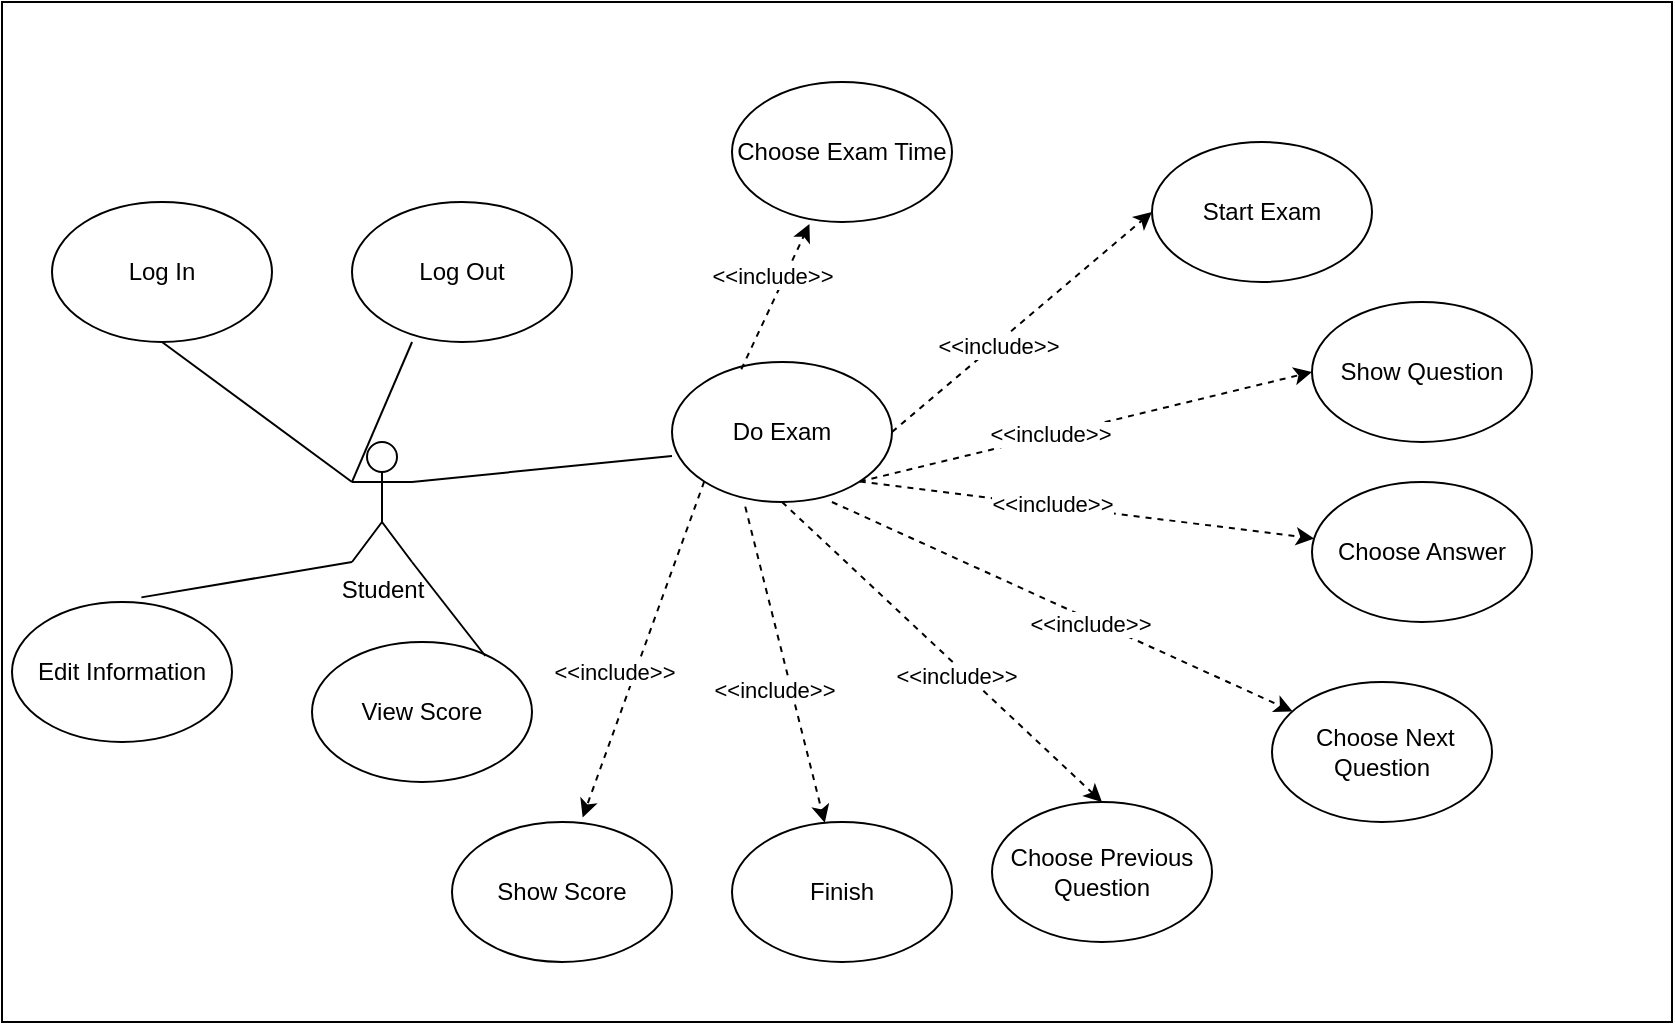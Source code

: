<mxfile version="13.9.9" type="device"><diagram id="BRn06Lk2vWopGh5p_ygZ" name="Page-1"><mxGraphModel dx="768" dy="1628" grid="1" gridSize="10" guides="1" tooltips="1" connect="1" arrows="1" fold="1" page="1" pageScale="1" pageWidth="850" pageHeight="1100" math="0" shadow="0"><root><mxCell id="0"/><mxCell id="1" parent="0"/><mxCell id="mMZAgvU-d-7FhTr2V6_J-1" value="" style="rounded=0;whiteSpace=wrap;html=1;" vertex="1" parent="1"><mxGeometry x="5" y="-30" width="835" height="510" as="geometry"/></mxCell><mxCell id="WZQ59VO9jSYbkSwyrVbG-1" value="Student" style="shape=umlActor;verticalLabelPosition=bottom;verticalAlign=top;html=1;outlineConnect=0;" parent="1" vertex="1"><mxGeometry x="180" y="190" width="30" height="60" as="geometry"/></mxCell><mxCell id="WZQ59VO9jSYbkSwyrVbG-2" value="Log In" style="ellipse;whiteSpace=wrap;html=1;" parent="1" vertex="1"><mxGeometry x="30" y="70" width="110" height="70" as="geometry"/></mxCell><mxCell id="WZQ59VO9jSYbkSwyrVbG-3" value="Log Out" style="ellipse;whiteSpace=wrap;html=1;" parent="1" vertex="1"><mxGeometry x="180" y="70" width="110" height="70" as="geometry"/></mxCell><mxCell id="WZQ59VO9jSYbkSwyrVbG-4" value="" style="endArrow=none;html=1;exitX=0.5;exitY=1;exitDx=0;exitDy=0;entryX=0;entryY=0.333;entryDx=0;entryDy=0;entryPerimeter=0;" parent="1" source="WZQ59VO9jSYbkSwyrVbG-2" target="WZQ59VO9jSYbkSwyrVbG-1" edge="1"><mxGeometry width="50" height="50" relative="1" as="geometry"><mxPoint x="370" y="300" as="sourcePoint"/><mxPoint x="420" y="250" as="targetPoint"/></mxGeometry></mxCell><mxCell id="WZQ59VO9jSYbkSwyrVbG-5" value="" style="endArrow=none;html=1;exitX=0;exitY=0.333;exitDx=0;exitDy=0;exitPerimeter=0;entryX=0.273;entryY=1;entryDx=0;entryDy=0;entryPerimeter=0;" parent="1" source="WZQ59VO9jSYbkSwyrVbG-1" target="WZQ59VO9jSYbkSwyrVbG-3" edge="1"><mxGeometry width="50" height="50" relative="1" as="geometry"><mxPoint x="370" y="300" as="sourcePoint"/><mxPoint x="420" y="250" as="targetPoint"/></mxGeometry></mxCell><mxCell id="WZQ59VO9jSYbkSwyrVbG-6" value="Do Exam" style="ellipse;whiteSpace=wrap;html=1;" parent="1" vertex="1"><mxGeometry x="340" y="150" width="110" height="70" as="geometry"/></mxCell><mxCell id="WZQ59VO9jSYbkSwyrVbG-7" value="Choose Exam Time" style="ellipse;whiteSpace=wrap;html=1;" parent="1" vertex="1"><mxGeometry x="370" y="10" width="110" height="70" as="geometry"/></mxCell><mxCell id="WZQ59VO9jSYbkSwyrVbG-8" value="Start Exam" style="ellipse;whiteSpace=wrap;html=1;" parent="1" vertex="1"><mxGeometry x="580" y="40" width="110" height="70" as="geometry"/></mxCell><mxCell id="WZQ59VO9jSYbkSwyrVbG-9" value="Show Question" style="ellipse;whiteSpace=wrap;html=1;" parent="1" vertex="1"><mxGeometry x="660" y="120" width="110" height="70" as="geometry"/></mxCell><mxCell id="WZQ59VO9jSYbkSwyrVbG-10" value="" style="endArrow=classic;dashed=1;html=1;exitX=0.315;exitY=0.052;exitDx=0;exitDy=0;exitPerimeter=0;entryX=0.352;entryY=1.014;entryDx=0;entryDy=0;entryPerimeter=0;endFill=1;" parent="1" source="WZQ59VO9jSYbkSwyrVbG-6" target="WZQ59VO9jSYbkSwyrVbG-7" edge="1"><mxGeometry width="50" height="50" relative="1" as="geometry"><mxPoint x="400" y="80" as="sourcePoint"/><mxPoint x="450" y="30" as="targetPoint"/></mxGeometry></mxCell><mxCell id="WZQ59VO9jSYbkSwyrVbG-11" value="&amp;lt;&amp;lt;include&amp;gt;&amp;gt;" style="edgeLabel;html=1;align=center;verticalAlign=middle;resizable=0;points=[];" parent="WZQ59VO9jSYbkSwyrVbG-10" vertex="1" connectable="0"><mxGeometry x="0.193" y="-2" relative="1" as="geometry"><mxPoint x="-7.52" y="-3.98" as="offset"/></mxGeometry></mxCell><mxCell id="WZQ59VO9jSYbkSwyrVbG-12" value="" style="endArrow=classic;dashed=1;html=1;exitX=1;exitY=0.5;exitDx=0;exitDy=0;entryX=0;entryY=0.5;entryDx=0;entryDy=0;endFill=1;" parent="1" source="WZQ59VO9jSYbkSwyrVbG-6" target="WZQ59VO9jSYbkSwyrVbG-8" edge="1"><mxGeometry width="50" height="50" relative="1" as="geometry"><mxPoint x="450.0" y="149.32" as="sourcePoint"/><mxPoint x="555.96" y="120.0" as="targetPoint"/></mxGeometry></mxCell><mxCell id="WZQ59VO9jSYbkSwyrVbG-13" value="&amp;lt;&amp;lt;include&amp;gt;&amp;gt;" style="edgeLabel;html=1;align=center;verticalAlign=middle;resizable=0;points=[];" parent="WZQ59VO9jSYbkSwyrVbG-12" vertex="1" connectable="0"><mxGeometry x="-0.201" y="-1" relative="1" as="geometry"><mxPoint as="offset"/></mxGeometry></mxCell><mxCell id="WZQ59VO9jSYbkSwyrVbG-14" value="" style="endArrow=classic;dashed=1;html=1;exitX=1;exitY=1;exitDx=0;exitDy=0;entryX=0;entryY=0.5;entryDx=0;entryDy=0;endFill=1;" parent="1" source="WZQ59VO9jSYbkSwyrVbG-6" target="WZQ59VO9jSYbkSwyrVbG-9" edge="1"><mxGeometry width="50" height="50" relative="1" as="geometry"><mxPoint x="450" y="189.32" as="sourcePoint"/><mxPoint x="555.96" y="160.0" as="targetPoint"/></mxGeometry></mxCell><mxCell id="WZQ59VO9jSYbkSwyrVbG-15" value="&amp;lt;&amp;lt;include&amp;gt;&amp;gt;" style="edgeLabel;html=1;align=center;verticalAlign=middle;resizable=0;points=[];" parent="WZQ59VO9jSYbkSwyrVbG-14" vertex="1" connectable="0"><mxGeometry x="-0.157" y="1" relative="1" as="geometry"><mxPoint as="offset"/></mxGeometry></mxCell><mxCell id="WZQ59VO9jSYbkSwyrVbG-16" value="" style="endArrow=none;html=1;entryX=0;entryY=0.671;entryDx=0;entryDy=0;entryPerimeter=0;exitX=1;exitY=0.333;exitDx=0;exitDy=0;exitPerimeter=0;" parent="1" source="WZQ59VO9jSYbkSwyrVbG-1" target="WZQ59VO9jSYbkSwyrVbG-6" edge="1"><mxGeometry width="50" height="50" relative="1" as="geometry"><mxPoint x="250" y="230" as="sourcePoint"/><mxPoint x="220.03" y="150" as="targetPoint"/></mxGeometry></mxCell><mxCell id="WZQ59VO9jSYbkSwyrVbG-18" value="&amp;nbsp;Choose Next Question" style="ellipse;whiteSpace=wrap;html=1;" parent="1" vertex="1"><mxGeometry x="640" y="310" width="110" height="70" as="geometry"/></mxCell><mxCell id="WZQ59VO9jSYbkSwyrVbG-19" value="Choose Previous Question" style="ellipse;whiteSpace=wrap;html=1;" parent="1" vertex="1"><mxGeometry x="500" y="370" width="110" height="70" as="geometry"/></mxCell><mxCell id="WZQ59VO9jSYbkSwyrVbG-20" value="Finish" style="ellipse;whiteSpace=wrap;html=1;" parent="1" vertex="1"><mxGeometry x="370" y="380" width="110" height="70" as="geometry"/></mxCell><mxCell id="WZQ59VO9jSYbkSwyrVbG-21" value="" style="endArrow=classic;dashed=1;html=1;exitX=0.333;exitY=1.033;exitDx=0;exitDy=0;endFill=1;exitPerimeter=0;" parent="1" source="WZQ59VO9jSYbkSwyrVbG-6" target="WZQ59VO9jSYbkSwyrVbG-20" edge="1"><mxGeometry width="50" height="50" relative="1" as="geometry"><mxPoint x="336.67" y="338.32" as="sourcePoint"/><mxPoint x="519.34" y="90.33" as="targetPoint"/></mxGeometry></mxCell><mxCell id="WZQ59VO9jSYbkSwyrVbG-22" value="&amp;lt;&amp;lt;include&amp;gt;&amp;gt;" style="edgeLabel;html=1;align=center;verticalAlign=middle;resizable=0;points=[];" parent="WZQ59VO9jSYbkSwyrVbG-21" vertex="1" connectable="0"><mxGeometry x="0.193" y="-2" relative="1" as="geometry"><mxPoint x="-7.52" y="-3.98" as="offset"/></mxGeometry></mxCell><mxCell id="WZQ59VO9jSYbkSwyrVbG-23" value="" style="endArrow=classic;dashed=1;html=1;exitX=0.5;exitY=1;exitDx=0;exitDy=0;entryX=0.5;entryY=0;entryDx=0;entryDy=0;endFill=1;" parent="1" source="WZQ59VO9jSYbkSwyrVbG-6" target="WZQ59VO9jSYbkSwyrVbG-19" edge="1"><mxGeometry width="50" height="50" relative="1" as="geometry"><mxPoint x="349.98" y="340.98" as="sourcePoint"/><mxPoint x="189.32" y="382.31" as="targetPoint"/></mxGeometry></mxCell><mxCell id="WZQ59VO9jSYbkSwyrVbG-24" value="&amp;lt;&amp;lt;include&amp;gt;&amp;gt;" style="edgeLabel;html=1;align=center;verticalAlign=middle;resizable=0;points=[];" parent="WZQ59VO9jSYbkSwyrVbG-23" vertex="1" connectable="0"><mxGeometry x="0.193" y="-2" relative="1" as="geometry"><mxPoint x="-7.52" y="-3.98" as="offset"/></mxGeometry></mxCell><mxCell id="WZQ59VO9jSYbkSwyrVbG-25" value="" style="endArrow=classic;dashed=1;html=1;exitX=0.727;exitY=1;exitDx=0;exitDy=0;endFill=1;exitPerimeter=0;" parent="1" source="WZQ59VO9jSYbkSwyrVbG-6" target="WZQ59VO9jSYbkSwyrVbG-18" edge="1"><mxGeometry width="50" height="50" relative="1" as="geometry"><mxPoint x="401.35" y="335.66" as="sourcePoint"/><mxPoint x="315" y="390" as="targetPoint"/></mxGeometry></mxCell><mxCell id="WZQ59VO9jSYbkSwyrVbG-26" value="&amp;lt;&amp;lt;include&amp;gt;&amp;gt;" style="edgeLabel;html=1;align=center;verticalAlign=middle;resizable=0;points=[];" parent="WZQ59VO9jSYbkSwyrVbG-25" vertex="1" connectable="0"><mxGeometry x="0.193" y="-2" relative="1" as="geometry"><mxPoint x="-7.52" y="-3.98" as="offset"/></mxGeometry></mxCell><mxCell id="WZQ59VO9jSYbkSwyrVbG-30" value="Show Score" style="ellipse;whiteSpace=wrap;html=1;" parent="1" vertex="1"><mxGeometry x="230" y="380" width="110" height="70" as="geometry"/></mxCell><mxCell id="WZQ59VO9jSYbkSwyrVbG-33" value="View Score" style="ellipse;whiteSpace=wrap;html=1;" parent="1" vertex="1"><mxGeometry x="160" y="290" width="110" height="70" as="geometry"/></mxCell><mxCell id="WZQ59VO9jSYbkSwyrVbG-34" value="Edit Information" style="ellipse;whiteSpace=wrap;html=1;" parent="1" vertex="1"><mxGeometry x="10" y="270" width="110" height="70" as="geometry"/></mxCell><mxCell id="WZQ59VO9jSYbkSwyrVbG-35" value="" style="endArrow=none;html=1;exitX=0.588;exitY=-0.033;exitDx=0;exitDy=0;entryX=0;entryY=1;entryDx=0;entryDy=0;entryPerimeter=0;exitPerimeter=0;" parent="1" source="WZQ59VO9jSYbkSwyrVbG-34" target="WZQ59VO9jSYbkSwyrVbG-1" edge="1"><mxGeometry width="50" height="50" relative="1" as="geometry"><mxPoint x="95" y="150" as="sourcePoint"/><mxPoint x="190" y="220" as="targetPoint"/></mxGeometry></mxCell><mxCell id="WZQ59VO9jSYbkSwyrVbG-36" value="" style="endArrow=none;html=1;exitX=0.788;exitY=0.1;exitDx=0;exitDy=0;entryX=1;entryY=1;entryDx=0;entryDy=0;entryPerimeter=0;exitPerimeter=0;" parent="1" source="WZQ59VO9jSYbkSwyrVbG-33" target="WZQ59VO9jSYbkSwyrVbG-1" edge="1"><mxGeometry width="50" height="50" relative="1" as="geometry"><mxPoint x="84.68" y="277.69" as="sourcePoint"/><mxPoint x="190" y="260" as="targetPoint"/></mxGeometry></mxCell><mxCell id="WZQ59VO9jSYbkSwyrVbG-38" value="Choose Answer" style="ellipse;whiteSpace=wrap;html=1;" parent="1" vertex="1"><mxGeometry x="660" y="210" width="110" height="70" as="geometry"/></mxCell><mxCell id="WZQ59VO9jSYbkSwyrVbG-39" value="" style="endArrow=classic;dashed=1;html=1;exitX=1;exitY=1;exitDx=0;exitDy=0;endFill=1;" parent="1" source="WZQ59VO9jSYbkSwyrVbG-6" target="WZQ59VO9jSYbkSwyrVbG-38" edge="1"><mxGeometry width="50" height="50" relative="1" as="geometry"><mxPoint x="443.891" y="219.749" as="sourcePoint"/><mxPoint x="670" y="165" as="targetPoint"/></mxGeometry></mxCell><mxCell id="WZQ59VO9jSYbkSwyrVbG-40" value="&amp;lt;&amp;lt;include&amp;gt;&amp;gt;" style="edgeLabel;html=1;align=center;verticalAlign=middle;resizable=0;points=[];" parent="WZQ59VO9jSYbkSwyrVbG-39" vertex="1" connectable="0"><mxGeometry x="-0.157" y="1" relative="1" as="geometry"><mxPoint as="offset"/></mxGeometry></mxCell><mxCell id="WZQ59VO9jSYbkSwyrVbG-41" value="" style="endArrow=classic;dashed=1;html=1;exitX=0;exitY=1;exitDx=0;exitDy=0;endFill=1;entryX=0.594;entryY=-0.033;entryDx=0;entryDy=0;entryPerimeter=0;" parent="1" source="WZQ59VO9jSYbkSwyrVbG-6" target="WZQ59VO9jSYbkSwyrVbG-30" edge="1"><mxGeometry width="50" height="50" relative="1" as="geometry"><mxPoint x="386.63" y="232.31" as="sourcePoint"/><mxPoint x="426.359" y="390.435" as="targetPoint"/></mxGeometry></mxCell><mxCell id="WZQ59VO9jSYbkSwyrVbG-42" value="&amp;lt;&amp;lt;include&amp;gt;&amp;gt;" style="edgeLabel;html=1;align=center;verticalAlign=middle;resizable=0;points=[];" parent="WZQ59VO9jSYbkSwyrVbG-41" vertex="1" connectable="0"><mxGeometry x="0.193" y="-2" relative="1" as="geometry"><mxPoint x="-7.52" y="-3.98" as="offset"/></mxGeometry></mxCell></root></mxGraphModel></diagram></mxfile>